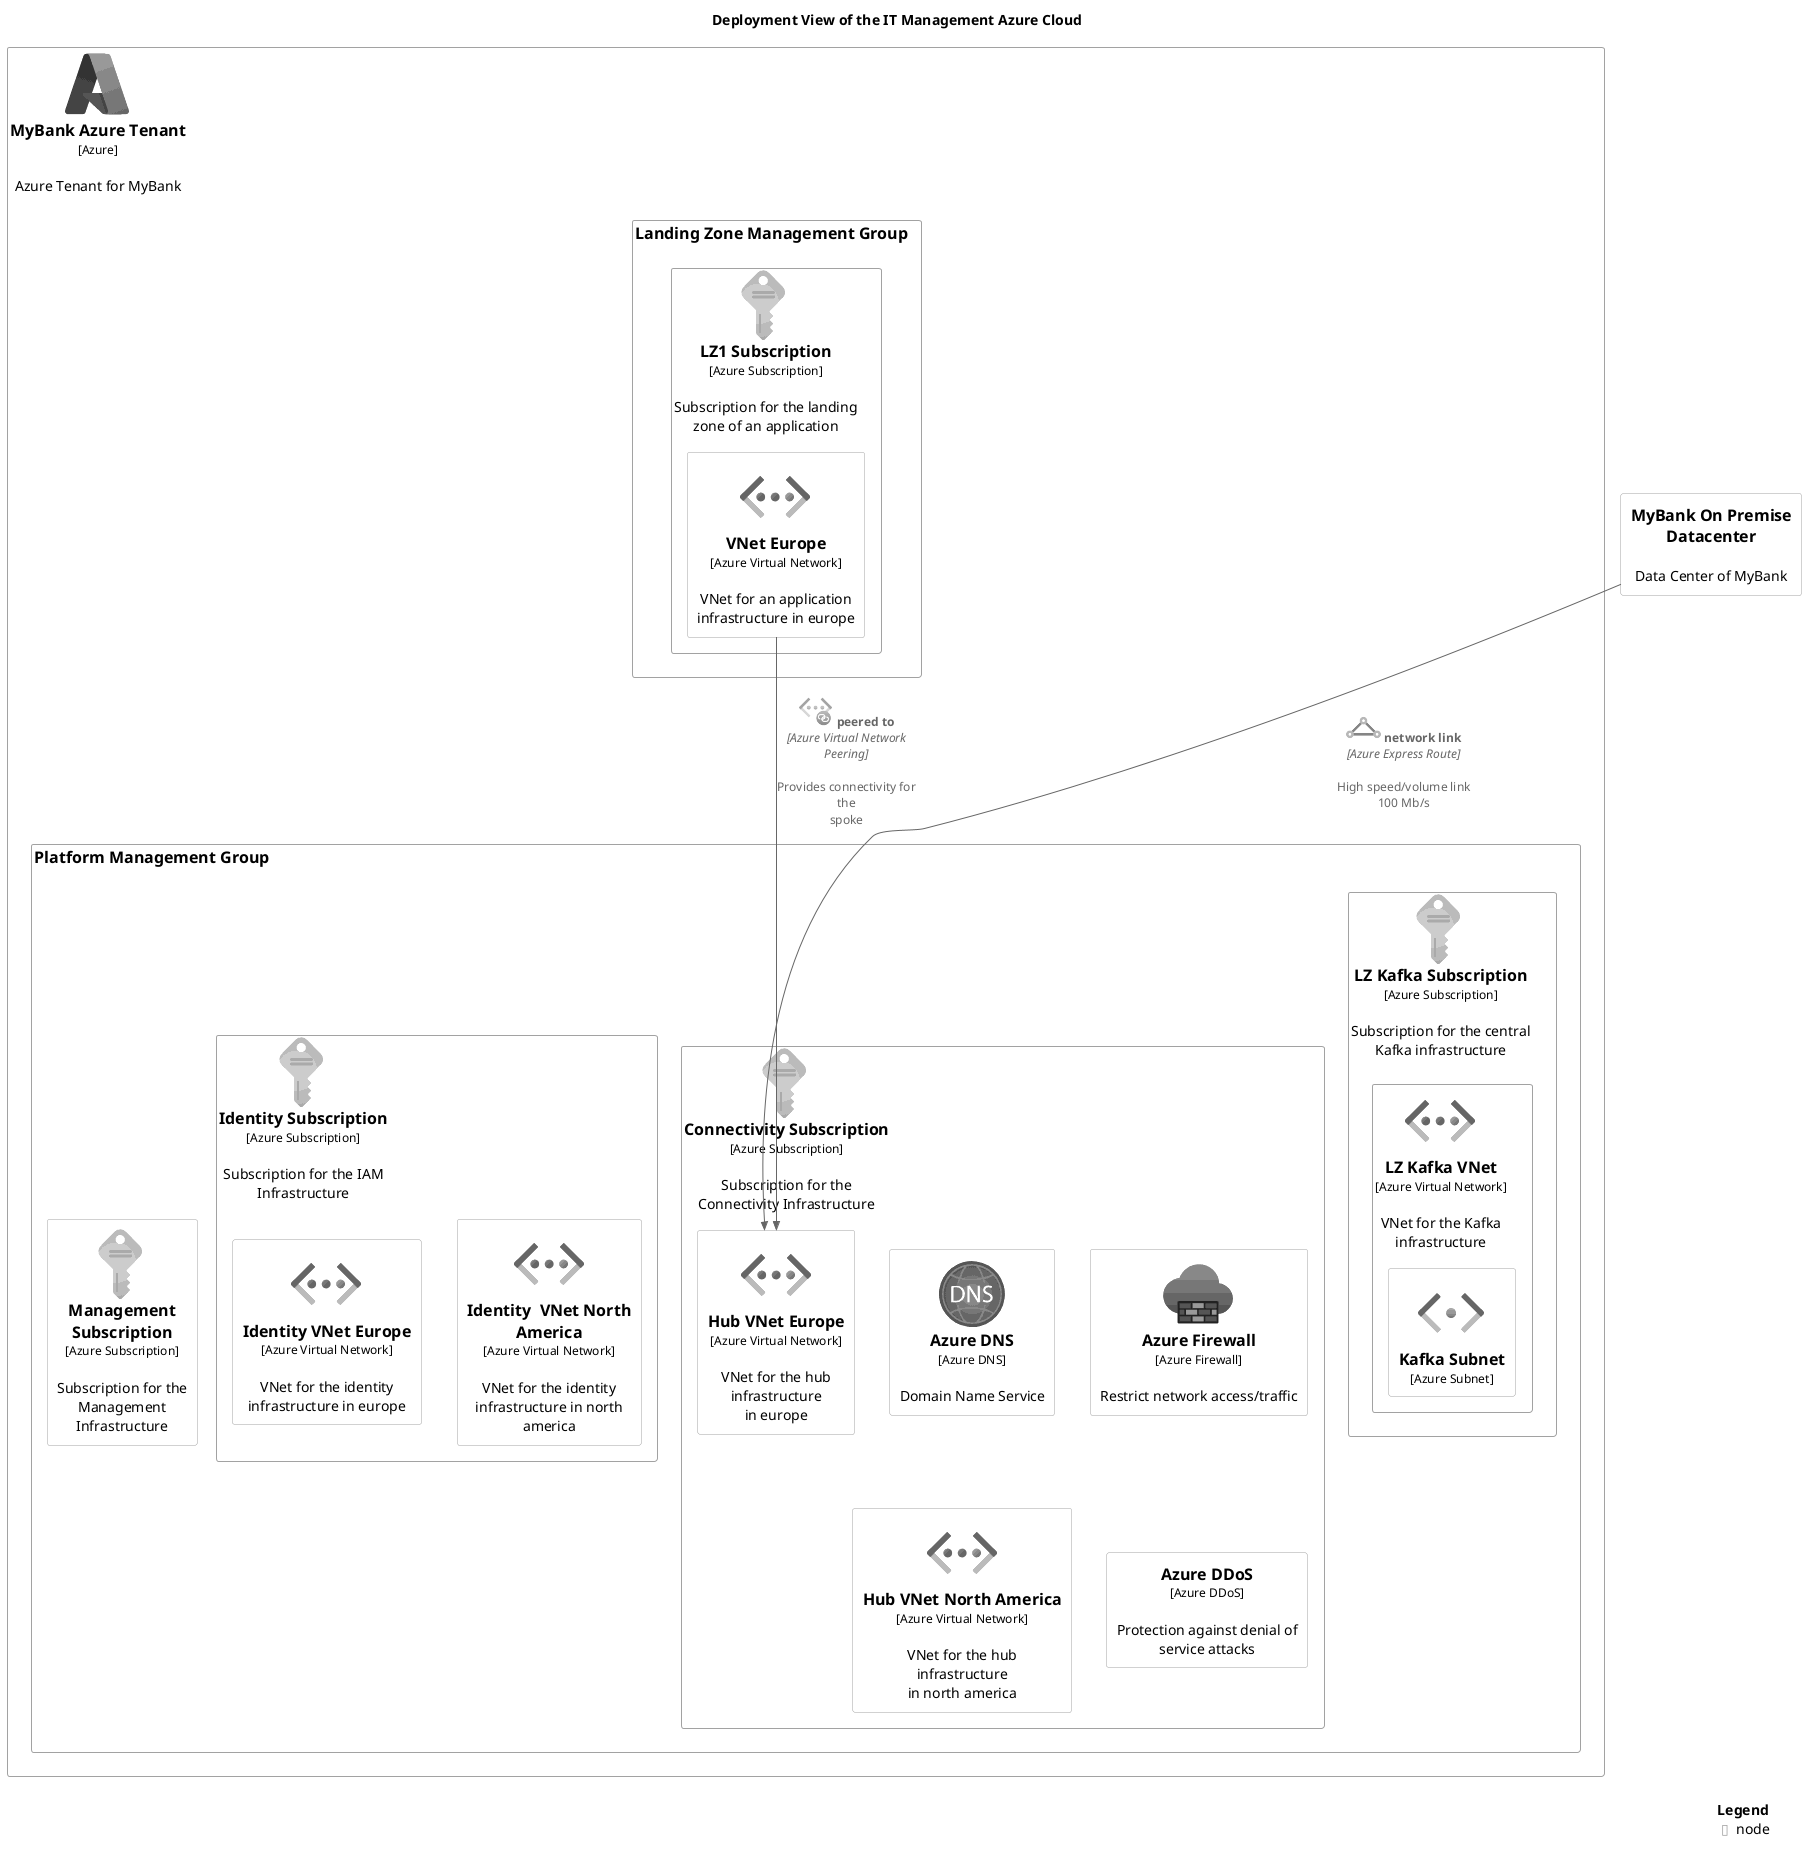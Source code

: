 @startuml deployment-view
!include <C4/C4_Deployment.puml>
!include <awslib14/AWSCommon>
!include <awslib14/AWSC4Integration>
!include <azure/AzureCommon>
!include <azure/AzureC4Integration>
!include <tupadr3/common>
!include <azure/Management/AzureSubscription>
!include <azure/Networking/AzureExpressRoute>
!include <azure/Networking/AzureVirtualNetwork>
!include <azure/Networking/AzureDNS>
!include <azure/Networking/AzureVirtualNetworkPeering>
!include <azure/Networking/AzureFirewall>
!include <azure/General/Azure>
!include <azure/Networking/AzureSubnet>







title Deployment View of the IT Management Azure Cloud
Node(mybank_itManagement_azure_mybankAzureTenant, "MyBank Azure Tenant", $descr="Azure Tenant for MyBank", $type="Azure", $sprite="Azure") {
  Node(mybank_itManagement_azure_platformManagementGroup, "Platform Management Group") {
    Node(mybank_itManagement_azure_plzKafkaSubscription, "LZ Kafka Subscription", $descr="Subscription for the central Kafka infrastructure", $type="Azure Subscription", $sprite="AzureSubscription") {
      Node(mybank_itManagement_azure_plzKafkaVnet, "LZ Kafka VNet", $descr="VNet for the Kafka infrastructure", $type="Azure Virtual Network", $sprite="AzureVirtualNetwork") {
        Node(mybank_itManagement_azure_plzKafkaSubnet, "Kafka Subnet", $type="Azure Subnet", $sprite="AzureSubnet")
      }
    }
    Node(mybank_itManagement_azure_connectivitySubscription, "Connectivity Subscription", $descr="Subscription for the Connectivity Infrastructure", $type="Azure Subscription", $sprite="AzureSubscription") {
      Node(mybank_itManagement_azure_dns, "Azure DNS", $descr="Domain Name Service", $type="Azure DNS", $sprite="AzureDNS")
      Node(mybank_itManagement_azure_firewall, "Azure Firewall", $descr="Restrict network access/traffic", $type="Azure Firewall", $sprite="AzureFirewall")
      Node(mybank_itManagement_azure_hubVnetNorthAmerica, "Hub VNet North America", $descr="VNet for the hub infrastructure in north america", $type="Azure Virtual Network", $sprite="AzureVirtualNetwork")
      Node(mybank_itManagement_azure_ddosProtection, "Azure DDoS", $descr="Protection against denial of service attacks", $type="Azure DDoS")
      Node(mybank_itManagement_azure_hubVnetEurope, "Hub VNet Europe", $descr="VNet for the hub infrastructure in europe", $type="Azure Virtual Network", $sprite="AzureVirtualNetwork")
    }
    Node(mybank_itManagement_azure_identitySubscription, "Identity Subscription", $descr="Subscription for the IAM Infrastructure", $type="Azure Subscription", $sprite="AzureSubscription") {
      Node(mybank_itManagement_azure_identityVnetNorthAmerica, "Identity  VNet North America", $descr="VNet for the identity infrastructure in north america", $type="Azure Virtual Network", $sprite="AzureVirtualNetwork")
      Node(mybank_itManagement_azure_identityVnetEurope, "Identity VNet Europe", $descr="VNet for the identity infrastructure in europe", $type="Azure Virtual Network", $sprite="AzureVirtualNetwork")
    }
    Node(mybank_itManagement_azure_managementSubscription, "Management Subscription", $descr="Subscription for the Management Infrastructure", $type="Azure Subscription", $sprite="AzureSubscription")
  }
  Node(mybank_itManagement_azure_landingZoneManagementGroup, "Landing Zone Management Group") {
    Node(mybank_itManagement_azure_alz1Subscription, "LZ1 Subscription", $descr="Subscription for the landing zone of an application", $type="Azure Subscription", $sprite="AzureSubscription") {
      Node(mybank_itManagement_azure_alz1VnetEurope, "VNet Europe", $descr="VNet for an application infrastructure in europe", $type="Azure Virtual Network", $sprite="AzureVirtualNetwork")
    }
  }
}
Node(mybank_itManagement_onprem_dataCenterEurope, "MyBank On Premise Datacenter", $descr="Data Center of MyBank")
Rel(mybank_itManagement_onprem_dataCenterEurope, mybank_itManagement_azure_hubVnetEurope, "network link", $descr="High speed/volume link 100 Mb/s", $techn="Azure Express Route", $sprite="AzureExpressRoute,scale=0.5")
Rel(mybank_itManagement_azure_alz1VnetEurope, mybank_itManagement_azure_hubVnetEurope, "peered to", $descr="Provides connectivity for the spoke", $techn="Azure Virtual Network Peering", $sprite="AzureVirtualNetworkPeering,scale=0.5")
SHOW_LEGEND()
@enduml
